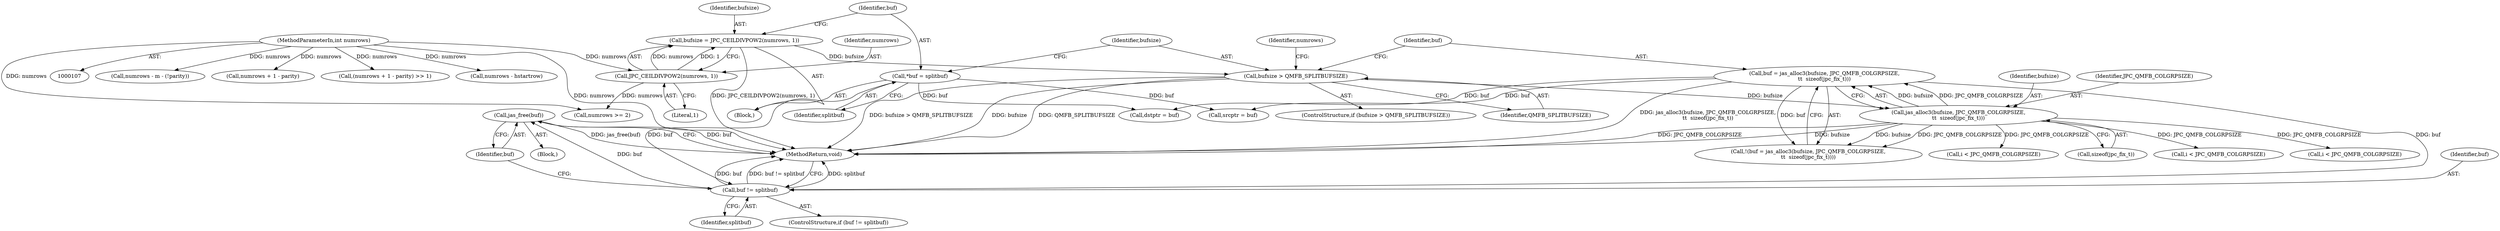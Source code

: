 digraph "0_jasper_4a59cfaf9ab3d48fca4a15c0d2674bf7138e3d1a_1@API" {
"1000345" [label="(Call,jas_free(buf))"];
"1000341" [label="(Call,buf != splitbuf)"];
"1000139" [label="(Call,buf = jas_alloc3(bufsize, JPC_QMFB_COLGRPSIZE,\n\t\t  sizeof(jpc_fix_t)))"];
"1000141" [label="(Call,jas_alloc3(bufsize, JPC_QMFB_COLGRPSIZE,\n\t\t  sizeof(jpc_fix_t)))"];
"1000133" [label="(Call,bufsize > QMFB_SPLITBUFSIZE)"];
"1000114" [label="(Call,bufsize = JPC_CEILDIVPOW2(numrows, 1))"];
"1000116" [label="(Call,JPC_CEILDIVPOW2(numrows, 1))"];
"1000109" [label="(MethodParameterIn,int numrows)"];
"1000121" [label="(Call,*buf = splitbuf)"];
"1000116" [label="(Call,JPC_CEILDIVPOW2(numrows, 1))"];
"1000343" [label="(Identifier,splitbuf)"];
"1000142" [label="(Identifier,bufsize)"];
"1000109" [label="(MethodParameterIn,int numrows)"];
"1000117" [label="(Identifier,numrows)"];
"1000138" [label="(Call,!(buf = jas_alloc3(bufsize, JPC_QMFB_COLGRPSIZE,\n\t\t  sizeof(jpc_fix_t))))"];
"1000244" [label="(Call,numrows - m - (!parity))"];
"1000199" [label="(Call,i < JPC_QMFB_COLGRPSIZE)"];
"1000170" [label="(Call,dstptr = buf)"];
"1000340" [label="(ControlStructure,if (buf != splitbuf))"];
"1000114" [label="(Call,bufsize = JPC_CEILDIVPOW2(numrows, 1))"];
"1000347" [label="(MethodReturn,void)"];
"1000297" [label="(Call,srcptr = buf)"];
"1000115" [label="(Identifier,bufsize)"];
"1000144" [label="(Call,sizeof(jpc_fix_t))"];
"1000266" [label="(Call,i < JPC_QMFB_COLGRPSIZE)"];
"1000133" [label="(Call,bufsize > QMFB_SPLITBUFSIZE)"];
"1000118" [label="(Literal,1)"];
"1000141" [label="(Call,jas_alloc3(bufsize, JPC_QMFB_COLGRPSIZE,\n\t\t  sizeof(jpc_fix_t)))"];
"1000319" [label="(Call,i < JPC_QMFB_COLGRPSIZE)"];
"1000135" [label="(Identifier,QMFB_SPLITBUFSIZE)"];
"1000123" [label="(Identifier,splitbuf)"];
"1000346" [label="(Identifier,buf)"];
"1000342" [label="(Identifier,buf)"];
"1000156" [label="(Call,numrows + 1 - parity)"];
"1000150" [label="(Identifier,numrows)"];
"1000345" [label="(Call,jas_free(buf))"];
"1000112" [label="(Block,)"];
"1000149" [label="(Call,numrows >= 2)"];
"1000344" [label="(Block,)"];
"1000341" [label="(Call,buf != splitbuf)"];
"1000134" [label="(Identifier,bufsize)"];
"1000121" [label="(Call,*buf = splitbuf)"];
"1000139" [label="(Call,buf = jas_alloc3(bufsize, JPC_QMFB_COLGRPSIZE,\n\t\t  sizeof(jpc_fix_t)))"];
"1000122" [label="(Identifier,buf)"];
"1000155" [label="(Call,(numrows + 1 - parity) >> 1)"];
"1000143" [label="(Identifier,JPC_QMFB_COLGRPSIZE)"];
"1000164" [label="(Call,numrows - hstartrow)"];
"1000132" [label="(ControlStructure,if (bufsize > QMFB_SPLITBUFSIZE))"];
"1000140" [label="(Identifier,buf)"];
"1000345" -> "1000344"  [label="AST: "];
"1000345" -> "1000346"  [label="CFG: "];
"1000346" -> "1000345"  [label="AST: "];
"1000347" -> "1000345"  [label="CFG: "];
"1000345" -> "1000347"  [label="DDG: buf"];
"1000345" -> "1000347"  [label="DDG: jas_free(buf)"];
"1000341" -> "1000345"  [label="DDG: buf"];
"1000341" -> "1000340"  [label="AST: "];
"1000341" -> "1000343"  [label="CFG: "];
"1000342" -> "1000341"  [label="AST: "];
"1000343" -> "1000341"  [label="AST: "];
"1000346" -> "1000341"  [label="CFG: "];
"1000347" -> "1000341"  [label="CFG: "];
"1000341" -> "1000347"  [label="DDG: splitbuf"];
"1000341" -> "1000347"  [label="DDG: buf"];
"1000341" -> "1000347"  [label="DDG: buf != splitbuf"];
"1000139" -> "1000341"  [label="DDG: buf"];
"1000121" -> "1000341"  [label="DDG: buf"];
"1000139" -> "1000138"  [label="AST: "];
"1000139" -> "1000141"  [label="CFG: "];
"1000140" -> "1000139"  [label="AST: "];
"1000141" -> "1000139"  [label="AST: "];
"1000138" -> "1000139"  [label="CFG: "];
"1000139" -> "1000347"  [label="DDG: jas_alloc3(bufsize, JPC_QMFB_COLGRPSIZE,\n\t\t  sizeof(jpc_fix_t))"];
"1000139" -> "1000138"  [label="DDG: buf"];
"1000141" -> "1000139"  [label="DDG: bufsize"];
"1000141" -> "1000139"  [label="DDG: JPC_QMFB_COLGRPSIZE"];
"1000139" -> "1000170"  [label="DDG: buf"];
"1000139" -> "1000297"  [label="DDG: buf"];
"1000141" -> "1000144"  [label="CFG: "];
"1000142" -> "1000141"  [label="AST: "];
"1000143" -> "1000141"  [label="AST: "];
"1000144" -> "1000141"  [label="AST: "];
"1000141" -> "1000347"  [label="DDG: bufsize"];
"1000141" -> "1000347"  [label="DDG: JPC_QMFB_COLGRPSIZE"];
"1000141" -> "1000138"  [label="DDG: bufsize"];
"1000141" -> "1000138"  [label="DDG: JPC_QMFB_COLGRPSIZE"];
"1000133" -> "1000141"  [label="DDG: bufsize"];
"1000141" -> "1000199"  [label="DDG: JPC_QMFB_COLGRPSIZE"];
"1000141" -> "1000266"  [label="DDG: JPC_QMFB_COLGRPSIZE"];
"1000141" -> "1000319"  [label="DDG: JPC_QMFB_COLGRPSIZE"];
"1000133" -> "1000132"  [label="AST: "];
"1000133" -> "1000135"  [label="CFG: "];
"1000134" -> "1000133"  [label="AST: "];
"1000135" -> "1000133"  [label="AST: "];
"1000140" -> "1000133"  [label="CFG: "];
"1000150" -> "1000133"  [label="CFG: "];
"1000133" -> "1000347"  [label="DDG: bufsize"];
"1000133" -> "1000347"  [label="DDG: bufsize > QMFB_SPLITBUFSIZE"];
"1000133" -> "1000347"  [label="DDG: QMFB_SPLITBUFSIZE"];
"1000114" -> "1000133"  [label="DDG: bufsize"];
"1000114" -> "1000112"  [label="AST: "];
"1000114" -> "1000116"  [label="CFG: "];
"1000115" -> "1000114"  [label="AST: "];
"1000116" -> "1000114"  [label="AST: "];
"1000122" -> "1000114"  [label="CFG: "];
"1000114" -> "1000347"  [label="DDG: JPC_CEILDIVPOW2(numrows, 1)"];
"1000116" -> "1000114"  [label="DDG: numrows"];
"1000116" -> "1000114"  [label="DDG: 1"];
"1000116" -> "1000118"  [label="CFG: "];
"1000117" -> "1000116"  [label="AST: "];
"1000118" -> "1000116"  [label="AST: "];
"1000109" -> "1000116"  [label="DDG: numrows"];
"1000116" -> "1000149"  [label="DDG: numrows"];
"1000109" -> "1000107"  [label="AST: "];
"1000109" -> "1000347"  [label="DDG: numrows"];
"1000109" -> "1000149"  [label="DDG: numrows"];
"1000109" -> "1000155"  [label="DDG: numrows"];
"1000109" -> "1000156"  [label="DDG: numrows"];
"1000109" -> "1000164"  [label="DDG: numrows"];
"1000109" -> "1000244"  [label="DDG: numrows"];
"1000121" -> "1000112"  [label="AST: "];
"1000121" -> "1000123"  [label="CFG: "];
"1000122" -> "1000121"  [label="AST: "];
"1000123" -> "1000121"  [label="AST: "];
"1000134" -> "1000121"  [label="CFG: "];
"1000121" -> "1000170"  [label="DDG: buf"];
"1000121" -> "1000297"  [label="DDG: buf"];
}
